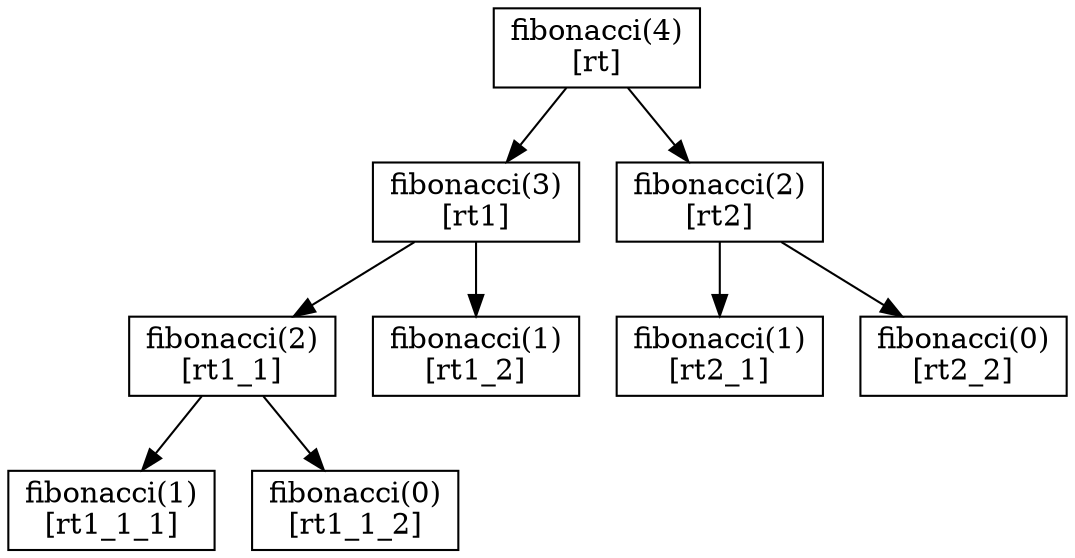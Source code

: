 digraph Fibonacci {
  rankdir=TB;
  node [shape=box];

  F4 [label="fibonacci(4)\n[rt]"];
  F3_1 [label="fibonacci(3)\n[rt1]"];
  F2_1 [label="fibonacci(2)\n[rt1_1]"];
  F1_1 [label="fibonacci(1)\n[rt1_1_1]"];
  F0_1 [label="fibonacci(0)\n[rt1_1_2]"];
  F1_2 [label="fibonacci(1)\n[rt1_2]"];
  F2_2 [label="fibonacci(2)\n[rt2]"];
  F1_3 [label="fibonacci(1)\n[rt2_1]"];
  F0_2 [label="fibonacci(0)\n[rt2_2]"];

  F4 -> F3_1;
  F4 -> F2_2;

  F3_1 -> F2_1;
  F3_1 -> F1_2;

  F2_1 -> F1_1;
  F2_1 -> F0_1;

  F2_2 -> F1_3;
  F2_2 -> F0_2;
}
